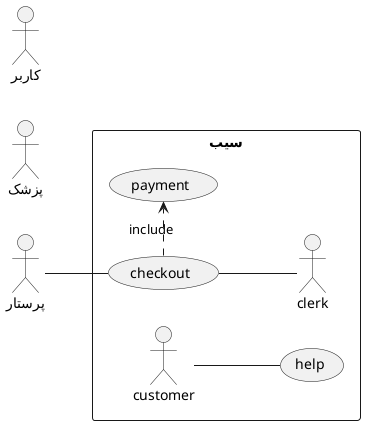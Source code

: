 @startuml use-case-1
left to right direction
skinparam packageStyle rectangle
skinparam monochrome true
actor پرستار as nurse
actor پزشک as doctor
actor کاربر as user
rectangle سیب {
  nurse -- (checkout)
  (checkout) .> (payment) : include
  (checkout) -- clerk
  customer -- (help)
}
@enduml